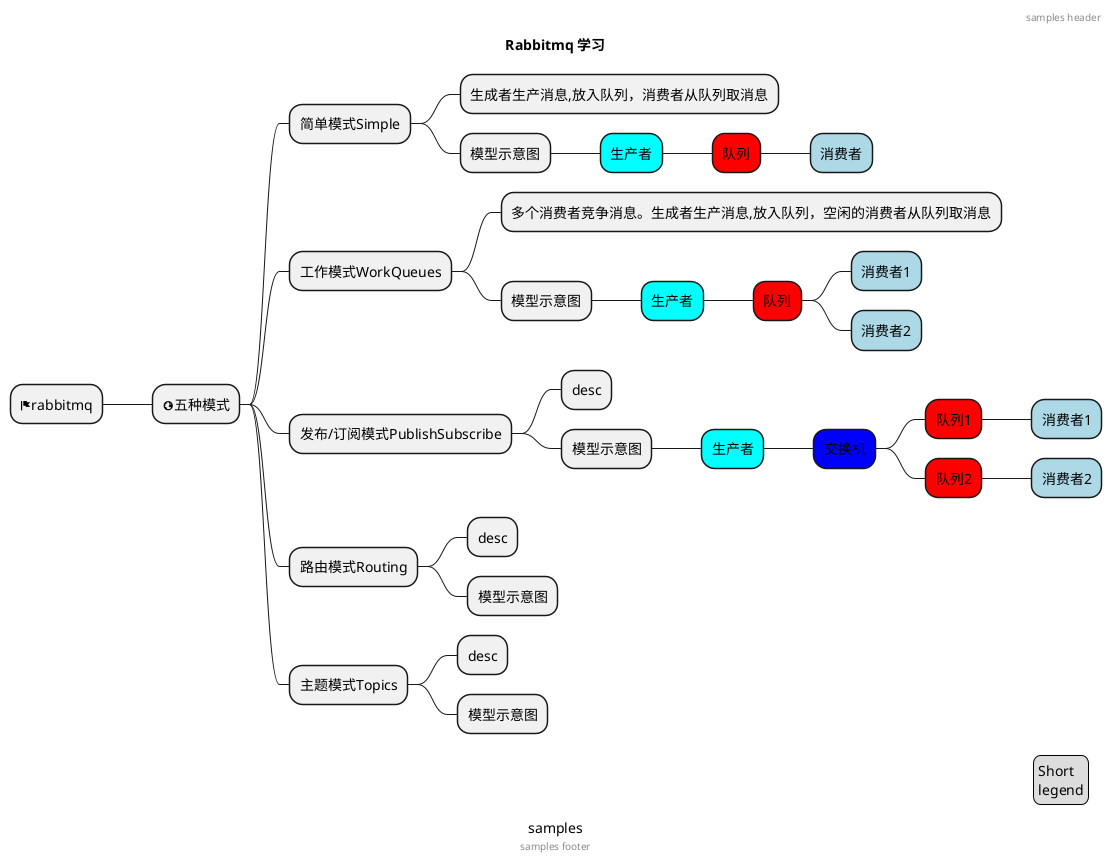 @startmindmap
'https://plantuml.com/mindmap-diagram
<style>
mindmapDiagram {
  .green {
    BackgroundColor lightgreen
  }
  .blue {
    BackgroundColor blue
  }
  .lightblue {
      BackgroundColor lightblue
   }
  .red {
      BackgroundColor red
   }
  .aqua {
         BackgroundColor aqua
   }
}
</style>

caption samples
title Rabbitmq 学习

* <&flag>rabbitmq
** <&globe>五种模式

*** 简单模式Simple
**** 生成者生产消息,放入队列，消费者从队列取消息
**** 模型示意图
***** 生产者<<aqua>>
****** 队列<<red>>
******* 消费者<<lightblue>>

*** 工作模式WorkQueues
**** 多个消费者竞争消息。生成者生产消息,放入队列，空闲的消费者从队列取消息
**** 模型示意图
***** 生产者<<aqua>>
****** 队列<<red>>
******* 消费者1<<lightblue>>
******* 消费者2<<lightblue>>

*** 发布/订阅模式PublishSubscribe
**** desc
**** 模型示意图
***** 生产者<<aqua>>
****** 交换机<<blue>>
******* 队列1<<red>>
******** 消费者1<<lightblue>>
******* 队列2<<red>>
******** 消费者2<<lightblue>>

*** 路由模式Routing
**** desc
**** 模型示意图

*** 主题模式Topics
**** desc
**** 模型示意图

header
samples header
endheader

center footer samples footer

legend right
  Short
  legend
endlegend
@endmindmap
